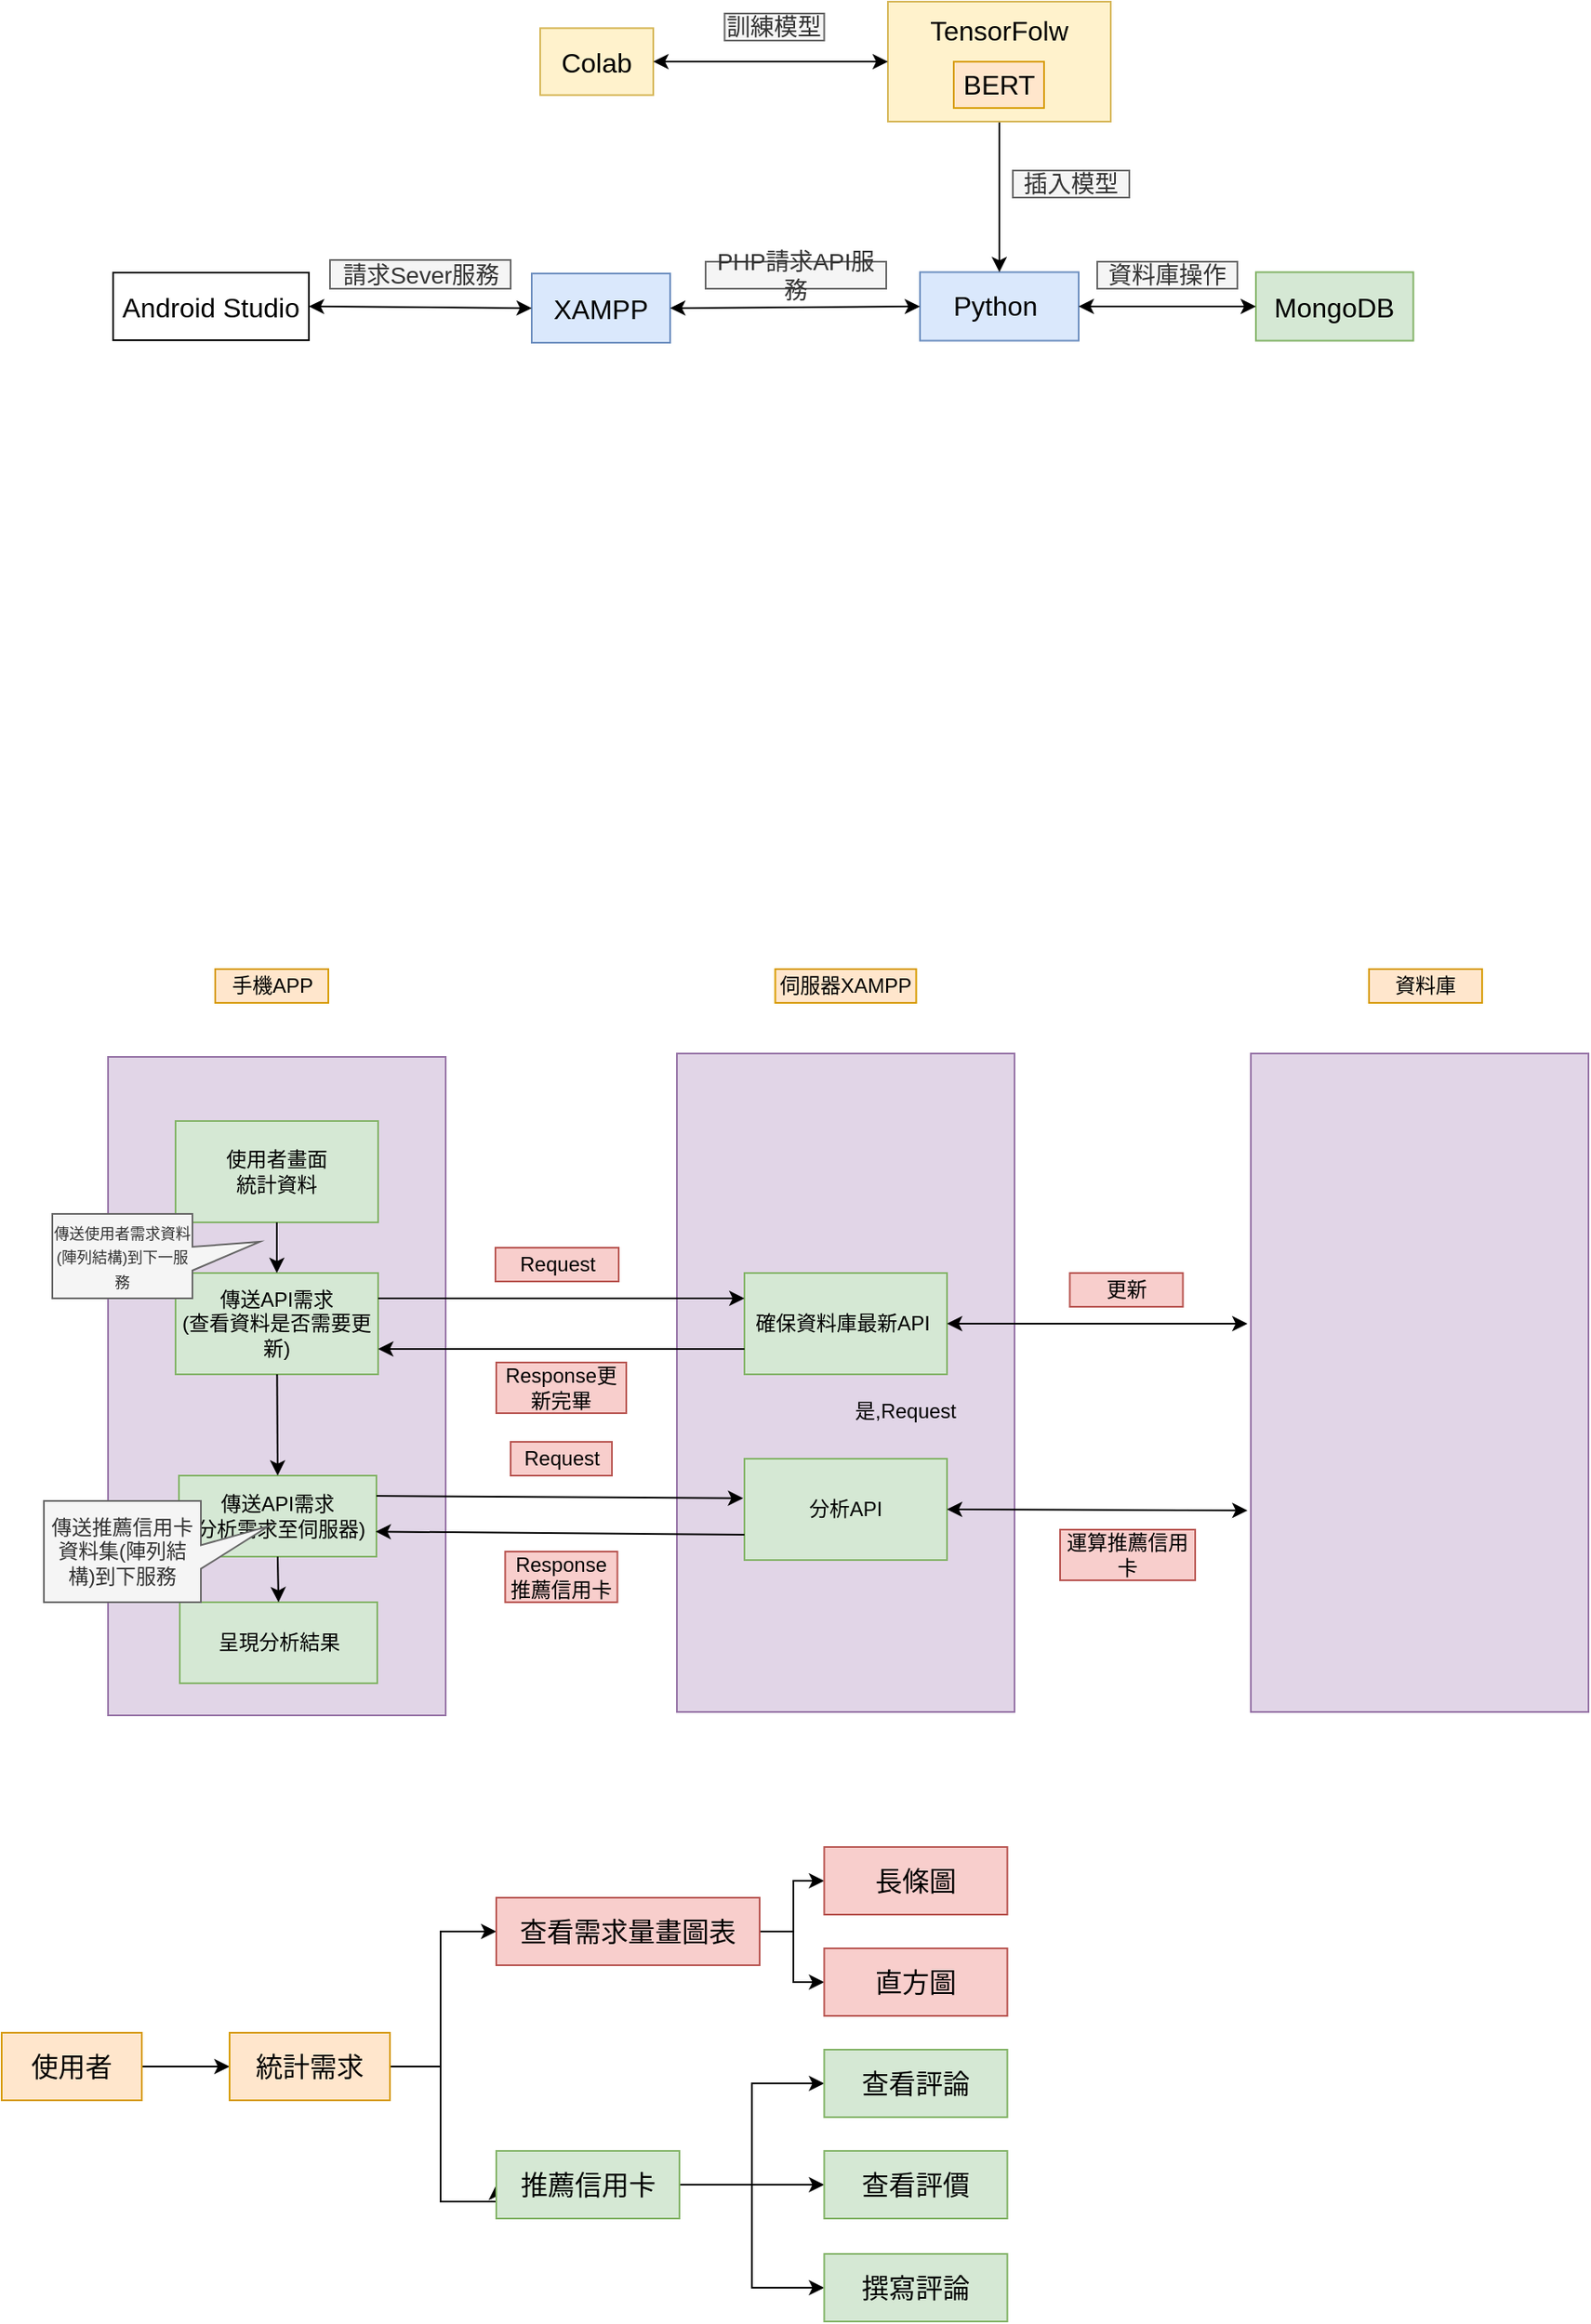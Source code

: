 <mxfile version="13.8.8" type="github">
  <diagram id="WoF5ZmT5TutVCkL6loxM" name="Page-1">
    <mxGraphModel dx="1649" dy="1345" grid="0" gridSize="10" guides="1" tooltips="1" connect="1" arrows="1" fold="1" page="0" pageScale="1" pageWidth="827" pageHeight="1169" math="0" shadow="0">
      <root>
        <mxCell id="0" />
        <mxCell id="1" parent="0" />
        <mxCell id="VNFoR2ObTazX-s3HmkAG-1" value="" style="rounded=0;whiteSpace=wrap;html=1;fillColor=#e1d5e7;strokeColor=#9673a6;" parent="1" vertex="1">
          <mxGeometry x="-677" y="112" width="200" height="390" as="geometry" />
        </mxCell>
        <mxCell id="VNFoR2ObTazX-s3HmkAG-2" value="使用者畫面&lt;br&gt;統計資料" style="rounded=0;whiteSpace=wrap;html=1;fillColor=#d5e8d4;strokeColor=#82b366;" parent="1" vertex="1">
          <mxGeometry x="-637" y="150" width="120" height="60" as="geometry" />
        </mxCell>
        <mxCell id="VNFoR2ObTazX-s3HmkAG-3" value="傳送API需求&lt;br&gt;(查看資料是否需要更新)" style="rounded=0;whiteSpace=wrap;html=1;fillColor=#d5e8d4;strokeColor=#82b366;" parent="1" vertex="1">
          <mxGeometry x="-637" y="240" width="120" height="60" as="geometry" />
        </mxCell>
        <mxCell id="VNFoR2ObTazX-s3HmkAG-11" value="傳送API需求&lt;br&gt;(分析需求至伺服器)" style="rounded=0;whiteSpace=wrap;html=1;fillColor=#d5e8d4;strokeColor=#82b366;" parent="1" vertex="1">
          <mxGeometry x="-635" y="360" width="117" height="48" as="geometry" />
        </mxCell>
        <mxCell id="VNFoR2ObTazX-s3HmkAG-14" value="" style="endArrow=classic;html=1;entryX=0.5;entryY=0;entryDx=0;entryDy=0;" parent="1" source="VNFoR2ObTazX-s3HmkAG-3" target="VNFoR2ObTazX-s3HmkAG-11" edge="1">
          <mxGeometry width="50" height="50" relative="1" as="geometry">
            <mxPoint x="-590" y="395" as="sourcePoint" />
            <mxPoint x="-437" y="410" as="targetPoint" />
          </mxGeometry>
        </mxCell>
        <mxCell id="VNFoR2ObTazX-s3HmkAG-15" value="" style="endArrow=classic;html=1;exitX=0.5;exitY=1;exitDx=0;exitDy=0;entryX=0.5;entryY=0;entryDx=0;entryDy=0;" parent="1" source="VNFoR2ObTazX-s3HmkAG-2" target="VNFoR2ObTazX-s3HmkAG-3" edge="1">
          <mxGeometry width="50" height="50" relative="1" as="geometry">
            <mxPoint x="-507" y="370" as="sourcePoint" />
            <mxPoint x="-457" y="320" as="targetPoint" />
          </mxGeometry>
        </mxCell>
        <mxCell id="FRtovLbCStBQHOzKUFMC-1" value="手機APP" style="text;html=1;strokeColor=#d79b00;fillColor=#ffe6cc;align=center;verticalAlign=middle;whiteSpace=wrap;rounded=0;" parent="1" vertex="1">
          <mxGeometry x="-613.5" y="60" width="67" height="20" as="geometry" />
        </mxCell>
        <mxCell id="FRtovLbCStBQHOzKUFMC-2" value="" style="rounded=0;whiteSpace=wrap;html=1;fillColor=#e1d5e7;strokeColor=#9673a6;" parent="1" vertex="1">
          <mxGeometry x="-340" y="110" width="200" height="390" as="geometry" />
        </mxCell>
        <mxCell id="FRtovLbCStBQHOzKUFMC-5" value="伺服器XAMPP" style="text;html=1;strokeColor=#d79b00;fillColor=#ffe6cc;align=center;verticalAlign=middle;whiteSpace=wrap;rounded=0;" parent="1" vertex="1">
          <mxGeometry x="-281.75" y="60" width="83.5" height="20" as="geometry" />
        </mxCell>
        <mxCell id="FRtovLbCStBQHOzKUFMC-6" value="確保資料庫最新API&amp;nbsp;" style="rounded=0;whiteSpace=wrap;html=1;fillColor=#d5e8d4;strokeColor=#82b366;" parent="1" vertex="1">
          <mxGeometry x="-300" y="240" width="120" height="60" as="geometry" />
        </mxCell>
        <mxCell id="FRtovLbCStBQHOzKUFMC-7" value="" style="endArrow=classic;html=1;exitX=1;exitY=0.25;exitDx=0;exitDy=0;entryX=0;entryY=0.25;entryDx=0;entryDy=0;" parent="1" source="VNFoR2ObTazX-s3HmkAG-3" target="FRtovLbCStBQHOzKUFMC-6" edge="1">
          <mxGeometry width="50" height="50" relative="1" as="geometry">
            <mxPoint x="-400" y="300" as="sourcePoint" />
            <mxPoint x="-350" y="250" as="targetPoint" />
          </mxGeometry>
        </mxCell>
        <mxCell id="FRtovLbCStBQHOzKUFMC-9" value="Request" style="text;html=1;strokeColor=#b85450;fillColor=#f8cecc;align=center;verticalAlign=middle;whiteSpace=wrap;rounded=0;" parent="1" vertex="1">
          <mxGeometry x="-447.5" y="225" width="73" height="20" as="geometry" />
        </mxCell>
        <mxCell id="FRtovLbCStBQHOzKUFMC-11" value="" style="rounded=0;whiteSpace=wrap;html=1;fillColor=#e1d5e7;strokeColor=#9673a6;" parent="1" vertex="1">
          <mxGeometry y="110" width="200" height="390" as="geometry" />
        </mxCell>
        <mxCell id="FRtovLbCStBQHOzKUFMC-12" value="資料庫" style="text;html=1;strokeColor=#d79b00;fillColor=#ffe6cc;align=center;verticalAlign=middle;whiteSpace=wrap;rounded=0;" parent="1" vertex="1">
          <mxGeometry x="70" y="60" width="67" height="20" as="geometry" />
        </mxCell>
        <mxCell id="FRtovLbCStBQHOzKUFMC-15" value="更新" style="text;html=1;strokeColor=#b85450;fillColor=#f8cecc;align=center;verticalAlign=middle;whiteSpace=wrap;rounded=0;" parent="1" vertex="1">
          <mxGeometry x="-107.25" y="240" width="67" height="20" as="geometry" />
        </mxCell>
        <mxCell id="FRtovLbCStBQHOzKUFMC-16" value="" style="endArrow=classic;html=1;exitX=0;exitY=0.75;exitDx=0;exitDy=0;entryX=1;entryY=0.75;entryDx=0;entryDy=0;" parent="1" source="FRtovLbCStBQHOzKUFMC-6" target="VNFoR2ObTazX-s3HmkAG-3" edge="1">
          <mxGeometry width="50" height="50" relative="1" as="geometry">
            <mxPoint x="-310" y="400" as="sourcePoint" />
            <mxPoint x="-260" y="350" as="targetPoint" />
          </mxGeometry>
        </mxCell>
        <mxCell id="FRtovLbCStBQHOzKUFMC-18" value="Response更新完畢" style="text;html=1;strokeColor=#b85450;fillColor=#f8cecc;align=center;verticalAlign=middle;whiteSpace=wrap;rounded=0;" parent="1" vertex="1">
          <mxGeometry x="-447" y="293" width="77" height="30" as="geometry" />
        </mxCell>
        <mxCell id="FRtovLbCStBQHOzKUFMC-21" value="是,Request" style="text;html=1;strokeColor=none;fillColor=none;align=center;verticalAlign=middle;whiteSpace=wrap;rounded=0;" parent="1" vertex="1">
          <mxGeometry x="-238" y="312" width="67" height="20" as="geometry" />
        </mxCell>
        <mxCell id="W2er6BLF-ta4w28NbpeV-1" value="分析API" style="rounded=0;whiteSpace=wrap;html=1;fillColor=#d5e8d4;strokeColor=#82b366;" parent="1" vertex="1">
          <mxGeometry x="-300" y="350" width="120" height="60" as="geometry" />
        </mxCell>
        <mxCell id="W2er6BLF-ta4w28NbpeV-3" value="呈現分析結果" style="rounded=0;whiteSpace=wrap;html=1;fillColor=#d5e8d4;strokeColor=#82b366;" parent="1" vertex="1">
          <mxGeometry x="-634.5" y="435" width="117" height="48" as="geometry" />
        </mxCell>
        <mxCell id="FRzy9sZfNlli9XELEmmy-1" value="" style="endArrow=classic;html=1;exitX=1;exitY=0.25;exitDx=0;exitDy=0;entryX=-0.006;entryY=0.39;entryDx=0;entryDy=0;entryPerimeter=0;" parent="1" source="VNFoR2ObTazX-s3HmkAG-11" target="W2er6BLF-ta4w28NbpeV-1" edge="1">
          <mxGeometry width="50" height="50" relative="1" as="geometry">
            <mxPoint x="-260" y="320" as="sourcePoint" />
            <mxPoint x="-210" y="270" as="targetPoint" />
          </mxGeometry>
        </mxCell>
        <mxCell id="FRzy9sZfNlli9XELEmmy-4" value="" style="endArrow=classic;html=1;exitX=0;exitY=0.75;exitDx=0;exitDy=0;entryX=0.996;entryY=0.691;entryDx=0;entryDy=0;entryPerimeter=0;" parent="1" source="W2er6BLF-ta4w28NbpeV-1" target="VNFoR2ObTazX-s3HmkAG-11" edge="1">
          <mxGeometry width="50" height="50" relative="1" as="geometry">
            <mxPoint x="-260" y="320" as="sourcePoint" />
            <mxPoint x="-500" y="396" as="targetPoint" />
          </mxGeometry>
        </mxCell>
        <mxCell id="FRzy9sZfNlli9XELEmmy-7" value="" style="endArrow=classic;startArrow=classic;html=1;exitX=1;exitY=0.5;exitDx=0;exitDy=0;entryX=-0.01;entryY=0.694;entryDx=0;entryDy=0;entryPerimeter=0;" parent="1" source="W2er6BLF-ta4w28NbpeV-1" target="FRtovLbCStBQHOzKUFMC-11" edge="1">
          <mxGeometry width="50" height="50" relative="1" as="geometry">
            <mxPoint x="-240" y="380" as="sourcePoint" />
            <mxPoint x="-190" y="330" as="targetPoint" />
          </mxGeometry>
        </mxCell>
        <mxCell id="FRzy9sZfNlli9XELEmmy-8" value="運算推薦信用卡" style="text;html=1;strokeColor=#b85450;fillColor=#f8cecc;align=center;verticalAlign=middle;whiteSpace=wrap;rounded=0;" parent="1" vertex="1">
          <mxGeometry x="-113" y="392" width="80" height="30" as="geometry" />
        </mxCell>
        <mxCell id="FRzy9sZfNlli9XELEmmy-9" value="Request" style="text;html=1;strokeColor=#b85450;fillColor=#f8cecc;align=center;verticalAlign=middle;whiteSpace=wrap;rounded=0;" parent="1" vertex="1">
          <mxGeometry x="-438.5" y="340" width="60" height="20" as="geometry" />
        </mxCell>
        <mxCell id="FRzy9sZfNlli9XELEmmy-10" value="Response推薦信用卡" style="text;html=1;strokeColor=#b85450;fillColor=#f8cecc;align=center;verticalAlign=middle;whiteSpace=wrap;rounded=0;" parent="1" vertex="1">
          <mxGeometry x="-441.75" y="405" width="66.5" height="30" as="geometry" />
        </mxCell>
        <mxCell id="FRzy9sZfNlli9XELEmmy-11" value="" style="endArrow=classic;html=1;entryX=0.5;entryY=0;entryDx=0;entryDy=0;exitX=0.5;exitY=1;exitDx=0;exitDy=0;" parent="1" source="VNFoR2ObTazX-s3HmkAG-11" target="W2er6BLF-ta4w28NbpeV-3" edge="1">
          <mxGeometry width="50" height="50" relative="1" as="geometry">
            <mxPoint x="-240" y="380" as="sourcePoint" />
            <mxPoint x="-190" y="330" as="targetPoint" />
          </mxGeometry>
        </mxCell>
        <mxCell id="JFq6KsMxWo-ai3jtECya-2" value="&lt;font style=&quot;font-size: 9px&quot;&gt;傳送使用者需求資料(陣列結構)到下一服務&lt;br&gt;&lt;/font&gt;" style="shape=callout;whiteSpace=wrap;html=1;perimeter=calloutPerimeter;position2=0.67;size=40;position=0.33;base=14;direction=north;fillColor=#f5f5f5;strokeColor=#666666;fontColor=#333333;" parent="1" vertex="1">
          <mxGeometry x="-710" y="205" width="123" height="50" as="geometry" />
        </mxCell>
        <mxCell id="JFq6KsMxWo-ai3jtECya-4" value="傳送推薦信用卡資料集(陣列結構)到下服務" style="shape=callout;whiteSpace=wrap;html=1;perimeter=calloutPerimeter;position2=0.75;size=40;position=0.33;base=14;direction=north;fillColor=#f5f5f5;strokeColor=#666666;fontColor=#333333;" parent="1" vertex="1">
          <mxGeometry x="-715" y="375" width="133" height="60" as="geometry" />
        </mxCell>
        <mxCell id="lGjISzWLSkrpWHws6opk-56" value="" style="endArrow=classic;startArrow=classic;html=1;exitX=1;exitY=0.5;exitDx=0;exitDy=0;" parent="1" source="FRtovLbCStBQHOzKUFMC-6" edge="1">
          <mxGeometry width="50" height="50" relative="1" as="geometry">
            <mxPoint x="-180" y="380" as="sourcePoint" />
            <mxPoint x="-2" y="270" as="targetPoint" />
            <Array as="points">
              <mxPoint x="-90" y="270" />
            </Array>
          </mxGeometry>
        </mxCell>
        <mxCell id="4eBQt7F7EaI4HP-3aSG7-11" style="edgeStyle=orthogonalEdgeStyle;rounded=0;orthogonalLoop=1;jettySize=auto;html=1;exitX=1;exitY=0.5;exitDx=0;exitDy=0;entryX=0;entryY=0.5;entryDx=0;entryDy=0;" edge="1" parent="1" source="4eBQt7F7EaI4HP-3aSG7-1" target="4eBQt7F7EaI4HP-3aSG7-2">
          <mxGeometry relative="1" as="geometry" />
        </mxCell>
        <mxCell id="4eBQt7F7EaI4HP-3aSG7-1" value="&lt;font style=&quot;font-size: 16px&quot;&gt;使用者&lt;/font&gt;" style="rounded=0;whiteSpace=wrap;html=1;fillColor=#ffe6cc;strokeColor=#d79b00;" vertex="1" parent="1">
          <mxGeometry x="-740" y="690" width="83" height="40" as="geometry" />
        </mxCell>
        <mxCell id="4eBQt7F7EaI4HP-3aSG7-12" style="edgeStyle=orthogonalEdgeStyle;rounded=0;orthogonalLoop=1;jettySize=auto;html=1;exitX=1;exitY=0.5;exitDx=0;exitDy=0;entryX=0;entryY=0.5;entryDx=0;entryDy=0;" edge="1" parent="1" source="4eBQt7F7EaI4HP-3aSG7-2" target="4eBQt7F7EaI4HP-3aSG7-4">
          <mxGeometry relative="1" as="geometry">
            <Array as="points">
              <mxPoint x="-480" y="710" />
              <mxPoint x="-480" y="790" />
            </Array>
          </mxGeometry>
        </mxCell>
        <mxCell id="4eBQt7F7EaI4HP-3aSG7-14" style="edgeStyle=orthogonalEdgeStyle;rounded=0;orthogonalLoop=1;jettySize=auto;html=1;exitX=1;exitY=0.5;exitDx=0;exitDy=0;entryX=0;entryY=0.5;entryDx=0;entryDy=0;" edge="1" parent="1" source="4eBQt7F7EaI4HP-3aSG7-2" target="4eBQt7F7EaI4HP-3aSG7-3">
          <mxGeometry relative="1" as="geometry">
            <Array as="points">
              <mxPoint x="-480" y="710" />
              <mxPoint x="-480" y="630" />
            </Array>
          </mxGeometry>
        </mxCell>
        <mxCell id="4eBQt7F7EaI4HP-3aSG7-2" value="&lt;span style=&quot;font-size: 16px&quot;&gt;統計需求&lt;/span&gt;" style="rounded=0;whiteSpace=wrap;html=1;fillColor=#ffe6cc;strokeColor=#d79b00;" vertex="1" parent="1">
          <mxGeometry x="-605" y="690" width="95" height="40" as="geometry" />
        </mxCell>
        <mxCell id="4eBQt7F7EaI4HP-3aSG7-15" style="edgeStyle=orthogonalEdgeStyle;rounded=0;orthogonalLoop=1;jettySize=auto;html=1;exitX=1;exitY=0.5;exitDx=0;exitDy=0;entryX=0;entryY=0.5;entryDx=0;entryDy=0;" edge="1" parent="1" source="4eBQt7F7EaI4HP-3aSG7-3" target="4eBQt7F7EaI4HP-3aSG7-6">
          <mxGeometry relative="1" as="geometry" />
        </mxCell>
        <mxCell id="4eBQt7F7EaI4HP-3aSG7-16" style="edgeStyle=orthogonalEdgeStyle;rounded=0;orthogonalLoop=1;jettySize=auto;html=1;exitX=1;exitY=0.5;exitDx=0;exitDy=0;entryX=0;entryY=0.5;entryDx=0;entryDy=0;" edge="1" parent="1" source="4eBQt7F7EaI4HP-3aSG7-3" target="4eBQt7F7EaI4HP-3aSG7-7">
          <mxGeometry relative="1" as="geometry" />
        </mxCell>
        <mxCell id="4eBQt7F7EaI4HP-3aSG7-3" value="&lt;span style=&quot;font-size: 16px&quot;&gt;查看需求量畫圖表&lt;/span&gt;" style="rounded=0;whiteSpace=wrap;html=1;fillColor=#f8cecc;strokeColor=#b85450;" vertex="1" parent="1">
          <mxGeometry x="-447" y="610" width="156" height="40" as="geometry" />
        </mxCell>
        <mxCell id="4eBQt7F7EaI4HP-3aSG7-17" style="edgeStyle=orthogonalEdgeStyle;rounded=0;orthogonalLoop=1;jettySize=auto;html=1;exitX=1;exitY=0.5;exitDx=0;exitDy=0;entryX=0;entryY=0.5;entryDx=0;entryDy=0;" edge="1" parent="1" source="4eBQt7F7EaI4HP-3aSG7-4" target="4eBQt7F7EaI4HP-3aSG7-8">
          <mxGeometry relative="1" as="geometry" />
        </mxCell>
        <mxCell id="4eBQt7F7EaI4HP-3aSG7-18" style="edgeStyle=orthogonalEdgeStyle;rounded=0;orthogonalLoop=1;jettySize=auto;html=1;exitX=1;exitY=0.5;exitDx=0;exitDy=0;entryX=0;entryY=0.5;entryDx=0;entryDy=0;" edge="1" parent="1" source="4eBQt7F7EaI4HP-3aSG7-4" target="4eBQt7F7EaI4HP-3aSG7-9">
          <mxGeometry relative="1" as="geometry" />
        </mxCell>
        <mxCell id="4eBQt7F7EaI4HP-3aSG7-19" style="edgeStyle=orthogonalEdgeStyle;rounded=0;orthogonalLoop=1;jettySize=auto;html=1;exitX=1;exitY=0.5;exitDx=0;exitDy=0;entryX=0;entryY=0.5;entryDx=0;entryDy=0;" edge="1" parent="1" source="4eBQt7F7EaI4HP-3aSG7-4" target="4eBQt7F7EaI4HP-3aSG7-10">
          <mxGeometry relative="1" as="geometry" />
        </mxCell>
        <mxCell id="4eBQt7F7EaI4HP-3aSG7-4" value="&lt;span style=&quot;font-size: 16px&quot;&gt;推薦信用卡&lt;/span&gt;" style="rounded=0;whiteSpace=wrap;html=1;fillColor=#d5e8d4;strokeColor=#82b366;" vertex="1" parent="1">
          <mxGeometry x="-447" y="760" width="108.5" height="40" as="geometry" />
        </mxCell>
        <mxCell id="4eBQt7F7EaI4HP-3aSG7-6" value="&lt;span style=&quot;font-size: 16px&quot;&gt;長條圖&lt;/span&gt;" style="rounded=0;whiteSpace=wrap;html=1;fillColor=#f8cecc;strokeColor=#b85450;" vertex="1" parent="1">
          <mxGeometry x="-252.75" y="580" width="108.5" height="40" as="geometry" />
        </mxCell>
        <mxCell id="4eBQt7F7EaI4HP-3aSG7-7" value="&lt;span style=&quot;font-size: 16px&quot;&gt;直方圖&lt;/span&gt;" style="rounded=0;whiteSpace=wrap;html=1;fillColor=#f8cecc;strokeColor=#b85450;" vertex="1" parent="1">
          <mxGeometry x="-252.75" y="640" width="108.5" height="40" as="geometry" />
        </mxCell>
        <mxCell id="4eBQt7F7EaI4HP-3aSG7-8" value="&lt;span style=&quot;font-size: 16px&quot;&gt;查看評論&lt;/span&gt;" style="rounded=0;whiteSpace=wrap;html=1;fillColor=#d5e8d4;strokeColor=#82b366;" vertex="1" parent="1">
          <mxGeometry x="-252.75" y="700" width="108.5" height="40" as="geometry" />
        </mxCell>
        <mxCell id="4eBQt7F7EaI4HP-3aSG7-9" value="&lt;span style=&quot;font-size: 16px&quot;&gt;查看評價&lt;/span&gt;" style="rounded=0;whiteSpace=wrap;html=1;fillColor=#d5e8d4;strokeColor=#82b366;" vertex="1" parent="1">
          <mxGeometry x="-252.75" y="760" width="108.5" height="40" as="geometry" />
        </mxCell>
        <mxCell id="4eBQt7F7EaI4HP-3aSG7-10" value="&lt;span style=&quot;font-size: 16px&quot;&gt;撰寫評論&lt;/span&gt;" style="rounded=0;whiteSpace=wrap;html=1;fillColor=#d5e8d4;strokeColor=#82b366;" vertex="1" parent="1">
          <mxGeometry x="-252.75" y="821" width="108.5" height="40" as="geometry" />
        </mxCell>
        <mxCell id="4eBQt7F7EaI4HP-3aSG7-20" value="&lt;font style=&quot;font-size: 16px&quot;&gt;Android Studio&lt;/font&gt;" style="rounded=0;whiteSpace=wrap;html=1;" vertex="1" parent="1">
          <mxGeometry x="-674" y="-352.5" width="116" height="40" as="geometry" />
        </mxCell>
        <mxCell id="4eBQt7F7EaI4HP-3aSG7-21" value="&lt;font style=&quot;font-size: 16px&quot;&gt;XAMPP&lt;/font&gt;" style="rounded=0;whiteSpace=wrap;html=1;fillColor=#dae8fc;strokeColor=#6c8ebf;" vertex="1" parent="1">
          <mxGeometry x="-426" y="-352" width="82" height="41" as="geometry" />
        </mxCell>
        <mxCell id="4eBQt7F7EaI4HP-3aSG7-22" value="&lt;font style=&quot;font-size: 16px&quot;&gt;Python&amp;nbsp;&lt;/font&gt;" style="rounded=0;whiteSpace=wrap;html=1;fillColor=#dae8fc;strokeColor=#6c8ebf;" vertex="1" parent="1">
          <mxGeometry x="-196" y="-352.8" width="94" height="40.59" as="geometry" />
        </mxCell>
        <mxCell id="4eBQt7F7EaI4HP-3aSG7-23" value="&lt;font style=&quot;font-size: 16px&quot;&gt;MongoDB&lt;/font&gt;" style="rounded=0;whiteSpace=wrap;html=1;fillColor=#d5e8d4;strokeColor=#82b366;" vertex="1" parent="1">
          <mxGeometry x="3" y="-352.79" width="93.25" height="40.59" as="geometry" />
        </mxCell>
        <mxCell id="4eBQt7F7EaI4HP-3aSG7-24" value="&lt;font style=&quot;font-size: 16px&quot;&gt;Colab&lt;/font&gt;" style="rounded=0;whiteSpace=wrap;html=1;fillColor=#fff2cc;strokeColor=#d6b656;" vertex="1" parent="1">
          <mxGeometry x="-421" y="-497.32" width="67" height="39.64" as="geometry" />
        </mxCell>
        <mxCell id="4eBQt7F7EaI4HP-3aSG7-33" style="edgeStyle=orthogonalEdgeStyle;rounded=0;orthogonalLoop=1;jettySize=auto;html=1;exitX=0.5;exitY=1;exitDx=0;exitDy=0;" edge="1" parent="1" source="4eBQt7F7EaI4HP-3aSG7-25" target="4eBQt7F7EaI4HP-3aSG7-22">
          <mxGeometry relative="1" as="geometry" />
        </mxCell>
        <mxCell id="4eBQt7F7EaI4HP-3aSG7-25" value="" style="rounded=0;whiteSpace=wrap;html=1;fillColor=#fff2cc;strokeColor=#d6b656;" vertex="1" parent="1">
          <mxGeometry x="-215" y="-513" width="132" height="71" as="geometry" />
        </mxCell>
        <mxCell id="4eBQt7F7EaI4HP-3aSG7-26" value="&lt;font style=&quot;font-size: 16px&quot;&gt;BERT&lt;/font&gt;" style="rounded=0;whiteSpace=wrap;html=1;fillColor=#ffe6cc;strokeColor=#d79b00;" vertex="1" parent="1">
          <mxGeometry x="-176" y="-477.44" width="53.5" height="27.38" as="geometry" />
        </mxCell>
        <mxCell id="4eBQt7F7EaI4HP-3aSG7-29" value="&lt;font style=&quot;font-size: 16px&quot;&gt;TensorFolw&lt;/font&gt;" style="text;html=1;align=center;verticalAlign=middle;whiteSpace=wrap;rounded=0;fillColor=#FFF2CC;strokeColor=#FFF2CC;" vertex="1" parent="1">
          <mxGeometry x="-191" y="-506" width="84" height="20" as="geometry" />
        </mxCell>
        <mxCell id="4eBQt7F7EaI4HP-3aSG7-35" value="" style="endArrow=classic;startArrow=classic;html=1;entryX=0;entryY=0.5;entryDx=0;entryDy=0;exitX=1;exitY=0.5;exitDx=0;exitDy=0;" edge="1" parent="1" source="4eBQt7F7EaI4HP-3aSG7-22" target="4eBQt7F7EaI4HP-3aSG7-23">
          <mxGeometry width="50" height="50" relative="1" as="geometry">
            <mxPoint x="-298" y="-283" as="sourcePoint" />
            <mxPoint x="-248" y="-333" as="targetPoint" />
          </mxGeometry>
        </mxCell>
        <mxCell id="4eBQt7F7EaI4HP-3aSG7-36" value="" style="endArrow=classic;startArrow=classic;html=1;entryX=0;entryY=0.5;entryDx=0;entryDy=0;exitX=1;exitY=0.5;exitDx=0;exitDy=0;" edge="1" parent="1" source="4eBQt7F7EaI4HP-3aSG7-24" target="4eBQt7F7EaI4HP-3aSG7-25">
          <mxGeometry width="50" height="50" relative="1" as="geometry">
            <mxPoint x="-298" y="-283" as="sourcePoint" />
            <mxPoint x="-248" y="-333" as="targetPoint" />
          </mxGeometry>
        </mxCell>
        <mxCell id="4eBQt7F7EaI4HP-3aSG7-37" value="" style="endArrow=classic;startArrow=classic;html=1;entryX=0;entryY=0.5;entryDx=0;entryDy=0;exitX=1;exitY=0.5;exitDx=0;exitDy=0;" edge="1" parent="1" source="4eBQt7F7EaI4HP-3aSG7-21" target="4eBQt7F7EaI4HP-3aSG7-22">
          <mxGeometry width="50" height="50" relative="1" as="geometry">
            <mxPoint x="-298" y="-283" as="sourcePoint" />
            <mxPoint x="-248" y="-333" as="targetPoint" />
          </mxGeometry>
        </mxCell>
        <mxCell id="4eBQt7F7EaI4HP-3aSG7-38" value="" style="endArrow=classic;startArrow=classic;html=1;exitX=1;exitY=0.5;exitDx=0;exitDy=0;entryX=0;entryY=0.5;entryDx=0;entryDy=0;" edge="1" parent="1" source="4eBQt7F7EaI4HP-3aSG7-20" target="4eBQt7F7EaI4HP-3aSG7-21">
          <mxGeometry width="50" height="50" relative="1" as="geometry">
            <mxPoint x="-298" y="-283" as="sourcePoint" />
            <mxPoint x="-459" y="-274" as="targetPoint" />
          </mxGeometry>
        </mxCell>
        <mxCell id="4eBQt7F7EaI4HP-3aSG7-39" value="&lt;font style=&quot;font-size: 14px&quot;&gt;訓練模型&lt;/font&gt;" style="text;html=1;strokeColor=#666666;fillColor=#f5f5f5;align=center;verticalAlign=middle;whiteSpace=wrap;rounded=0;fontColor=#333333;" vertex="1" parent="1">
          <mxGeometry x="-311.75" y="-506" width="59" height="16" as="geometry" />
        </mxCell>
        <mxCell id="4eBQt7F7EaI4HP-3aSG7-40" value="&lt;font style=&quot;font-size: 14px&quot;&gt;PHP請求API服務&lt;/font&gt;" style="text;html=1;strokeColor=#666666;fillColor=#f5f5f5;align=center;verticalAlign=middle;whiteSpace=wrap;rounded=0;fontColor=#333333;" vertex="1" parent="1">
          <mxGeometry x="-323" y="-359" width="107" height="16" as="geometry" />
        </mxCell>
        <mxCell id="4eBQt7F7EaI4HP-3aSG7-42" value="&lt;font style=&quot;font-size: 14px&quot;&gt;插入模型&lt;/font&gt;" style="text;html=1;strokeColor=#666666;fillColor=#f5f5f5;align=center;verticalAlign=middle;whiteSpace=wrap;rounded=0;fontColor=#333333;" vertex="1" parent="1">
          <mxGeometry x="-141" y="-413" width="69" height="16" as="geometry" />
        </mxCell>
        <mxCell id="4eBQt7F7EaI4HP-3aSG7-43" value="&lt;font style=&quot;font-size: 14px&quot;&gt;資料庫操作&lt;/font&gt;" style="text;html=1;strokeColor=#666666;fillColor=#f5f5f5;align=center;verticalAlign=middle;whiteSpace=wrap;rounded=0;fontColor=#333333;" vertex="1" parent="1">
          <mxGeometry x="-91" y="-359" width="83" height="16" as="geometry" />
        </mxCell>
        <mxCell id="4eBQt7F7EaI4HP-3aSG7-44" value="&lt;font style=&quot;font-size: 14px&quot;&gt;請求Sever服務&lt;/font&gt;" style="text;html=1;align=center;verticalAlign=middle;whiteSpace=wrap;rounded=0;fillColor=#f5f5f5;strokeColor=#666666;fontColor=#333333;" vertex="1" parent="1">
          <mxGeometry x="-545.5" y="-360" width="107" height="17" as="geometry" />
        </mxCell>
      </root>
    </mxGraphModel>
  </diagram>
</mxfile>
